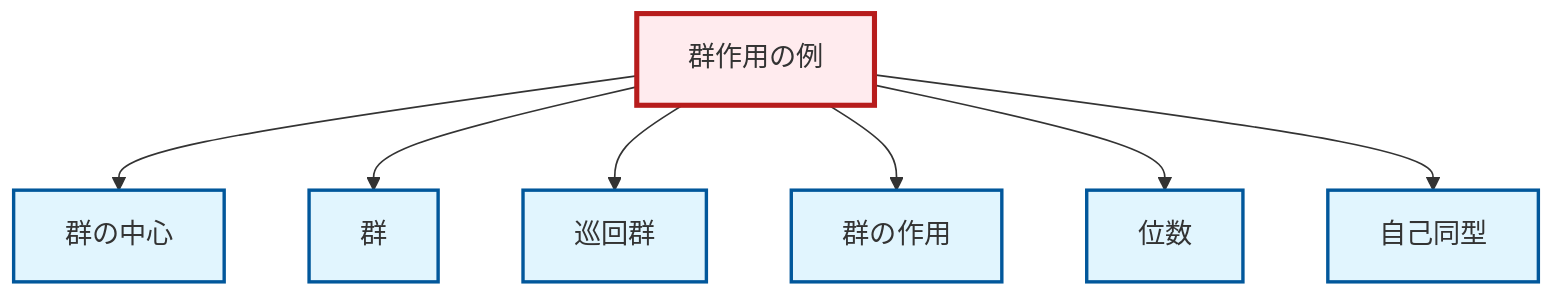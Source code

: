 graph TD
    classDef definition fill:#e1f5fe,stroke:#01579b,stroke-width:2px
    classDef theorem fill:#f3e5f5,stroke:#4a148c,stroke-width:2px
    classDef axiom fill:#fff3e0,stroke:#e65100,stroke-width:2px
    classDef example fill:#e8f5e9,stroke:#1b5e20,stroke-width:2px
    classDef current fill:#ffebee,stroke:#b71c1c,stroke-width:3px
    def-automorphism["自己同型"]:::definition
    def-group-action["群の作用"]:::definition
    def-center-of-group["群の中心"]:::definition
    ex-group-action-examples["群作用の例"]:::example
    def-cyclic-group["巡回群"]:::definition
    def-group["群"]:::definition
    def-order["位数"]:::definition
    ex-group-action-examples --> def-center-of-group
    ex-group-action-examples --> def-group
    ex-group-action-examples --> def-cyclic-group
    ex-group-action-examples --> def-group-action
    ex-group-action-examples --> def-order
    ex-group-action-examples --> def-automorphism
    class ex-group-action-examples current